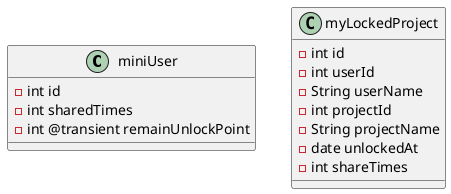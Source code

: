 @startuml
class miniUser{
  -int id
  -int sharedTimes
  -int @transient remainUnlockPoint
}
class myLockedProject{
  -int id
  -int userId
  -String userName
  -int projectId
  -String projectName
  -date unlockedAt
  -int shareTimes
}
@enduml